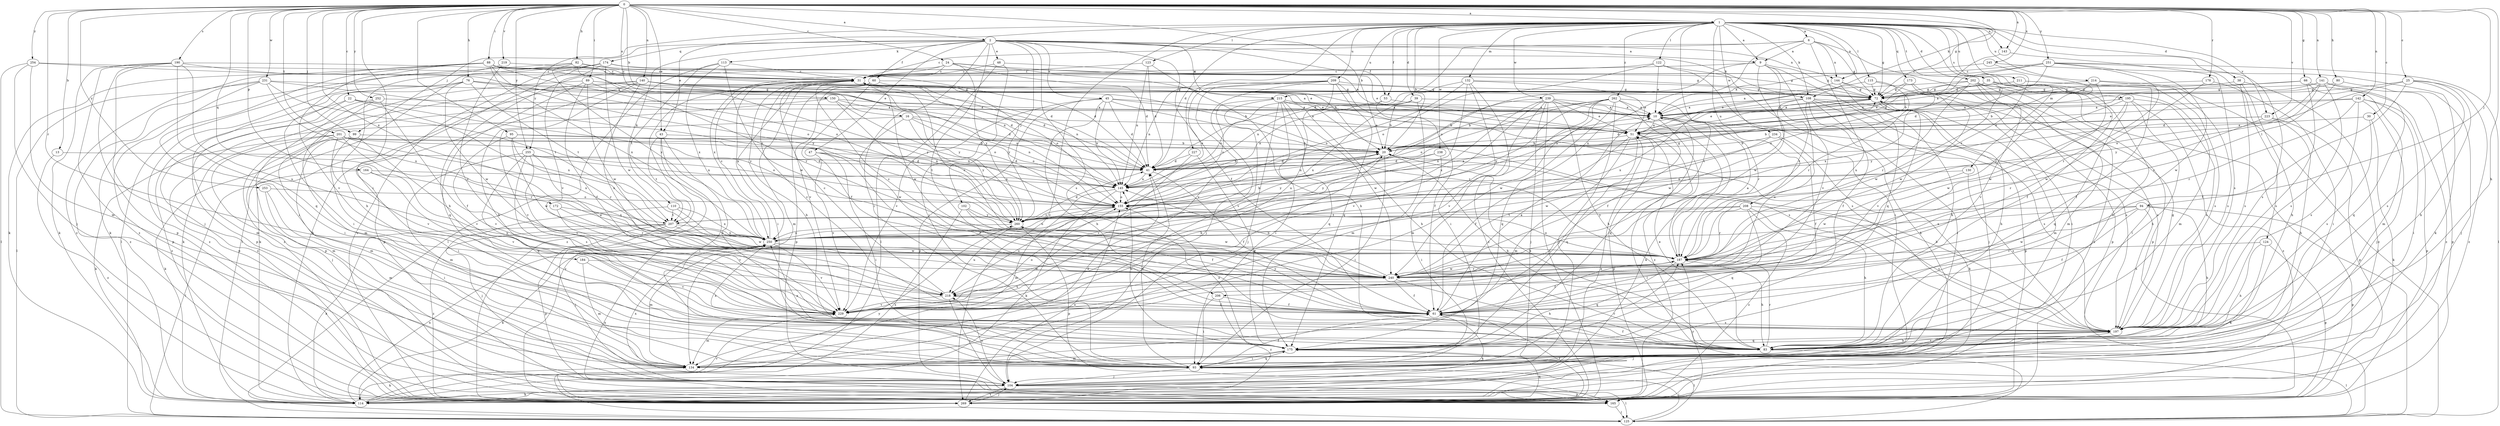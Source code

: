 strict digraph  {
0;
1;
2;
6;
9;
10;
13;
16;
20;
22;
24;
25;
30;
31;
35;
38;
39;
41;
43;
45;
47;
48;
51;
53;
60;
61;
66;
72;
76;
80;
82;
83;
88;
89;
93;
94;
95;
99;
102;
104;
108;
110;
113;
114;
115;
122;
123;
124;
125;
130;
132;
134;
140;
141;
142;
143;
144;
145;
150;
155;
164;
165;
172;
173;
174;
175;
178;
184;
187;
190;
195;
197;
201;
202;
206;
207;
208;
209;
211;
214;
215;
218;
219;
223;
227;
229;
231;
234;
238;
239;
240;
245;
250;
251;
252;
253;
254;
255;
260;
262;
269;
0 -> 1  [label=a];
0 -> 2  [label=a];
0 -> 13  [label=b];
0 -> 16  [label=b];
0 -> 20  [label=b];
0 -> 22  [label=c];
0 -> 24  [label=c];
0 -> 25  [label=c];
0 -> 30  [label=c];
0 -> 43  [label=e];
0 -> 66  [label=g];
0 -> 72  [label=g];
0 -> 76  [label=h];
0 -> 80  [label=h];
0 -> 82  [label=h];
0 -> 83  [label=h];
0 -> 88  [label=i];
0 -> 89  [label=i];
0 -> 93  [label=i];
0 -> 94  [label=j];
0 -> 95  [label=j];
0 -> 99  [label=j];
0 -> 108  [label=k];
0 -> 140  [label=n];
0 -> 141  [label=n];
0 -> 142  [label=n];
0 -> 143  [label=n];
0 -> 150  [label=o];
0 -> 164  [label=p];
0 -> 172  [label=q];
0 -> 178  [label=r];
0 -> 184  [label=r];
0 -> 190  [label=s];
0 -> 201  [label=t];
0 -> 219  [label=v];
0 -> 223  [label=v];
0 -> 231  [label=w];
0 -> 245  [label=x];
0 -> 250  [label=x];
0 -> 251  [label=y];
0 -> 252  [label=y];
0 -> 253  [label=y];
0 -> 254  [label=y];
0 -> 255  [label=y];
1 -> 6  [label=a];
1 -> 9  [label=a];
1 -> 20  [label=b];
1 -> 35  [label=d];
1 -> 38  [label=d];
1 -> 39  [label=d];
1 -> 41  [label=d];
1 -> 43  [label=e];
1 -> 53  [label=f];
1 -> 72  [label=g];
1 -> 99  [label=j];
1 -> 108  [label=k];
1 -> 115  [label=l];
1 -> 122  [label=l];
1 -> 123  [label=l];
1 -> 124  [label=l];
1 -> 130  [label=m];
1 -> 132  [label=m];
1 -> 143  [label=n];
1 -> 144  [label=n];
1 -> 173  [label=q];
1 -> 187  [label=r];
1 -> 195  [label=s];
1 -> 202  [label=t];
1 -> 206  [label=t];
1 -> 208  [label=u];
1 -> 209  [label=u];
1 -> 211  [label=u];
1 -> 214  [label=u];
1 -> 215  [label=u];
1 -> 223  [label=v];
1 -> 227  [label=v];
1 -> 234  [label=w];
1 -> 238  [label=w];
1 -> 239  [label=w];
1 -> 262  [label=z];
1 -> 269  [label=z];
2 -> 9  [label=a];
2 -> 45  [label=e];
2 -> 47  [label=e];
2 -> 48  [label=e];
2 -> 53  [label=f];
2 -> 60  [label=f];
2 -> 61  [label=f];
2 -> 93  [label=i];
2 -> 102  [label=j];
2 -> 108  [label=k];
2 -> 110  [label=k];
2 -> 113  [label=k];
2 -> 144  [label=n];
2 -> 174  [label=q];
2 -> 197  [label=s];
2 -> 206  [label=t];
2 -> 215  [label=u];
2 -> 255  [label=y];
6 -> 9  [label=a];
6 -> 31  [label=c];
6 -> 41  [label=d];
6 -> 72  [label=g];
6 -> 125  [label=l];
6 -> 144  [label=n];
6 -> 218  [label=u];
6 -> 250  [label=x];
9 -> 31  [label=c];
9 -> 72  [label=g];
9 -> 155  [label=o];
9 -> 175  [label=q];
9 -> 187  [label=r];
9 -> 229  [label=v];
9 -> 240  [label=w];
10 -> 51  [label=e];
10 -> 72  [label=g];
10 -> 114  [label=k];
10 -> 175  [label=q];
10 -> 197  [label=s];
10 -> 269  [label=z];
13 -> 41  [label=d];
13 -> 269  [label=z];
16 -> 51  [label=e];
16 -> 145  [label=n];
16 -> 155  [label=o];
16 -> 229  [label=v];
16 -> 240  [label=w];
16 -> 260  [label=y];
20 -> 41  [label=d];
20 -> 83  [label=h];
20 -> 93  [label=i];
20 -> 145  [label=n];
20 -> 260  [label=y];
22 -> 10  [label=a];
22 -> 134  [label=m];
22 -> 250  [label=x];
22 -> 260  [label=y];
22 -> 269  [label=z];
24 -> 20  [label=b];
24 -> 31  [label=c];
24 -> 41  [label=d];
24 -> 51  [label=e];
24 -> 83  [label=h];
24 -> 250  [label=x];
24 -> 260  [label=y];
25 -> 41  [label=d];
25 -> 61  [label=f];
25 -> 72  [label=g];
25 -> 83  [label=h];
25 -> 197  [label=s];
25 -> 269  [label=z];
30 -> 51  [label=e];
30 -> 114  [label=k];
30 -> 197  [label=s];
31 -> 72  [label=g];
31 -> 83  [label=h];
31 -> 93  [label=i];
31 -> 145  [label=n];
31 -> 155  [label=o];
31 -> 240  [label=w];
31 -> 269  [label=z];
35 -> 10  [label=a];
35 -> 61  [label=f];
35 -> 72  [label=g];
35 -> 83  [label=h];
35 -> 134  [label=m];
35 -> 240  [label=w];
38 -> 72  [label=g];
38 -> 83  [label=h];
38 -> 197  [label=s];
38 -> 269  [label=z];
39 -> 10  [label=a];
39 -> 20  [label=b];
39 -> 134  [label=m];
39 -> 145  [label=n];
39 -> 250  [label=x];
41 -> 20  [label=b];
41 -> 61  [label=f];
41 -> 145  [label=n];
43 -> 20  [label=b];
43 -> 93  [label=i];
43 -> 197  [label=s];
43 -> 207  [label=t];
43 -> 269  [label=z];
45 -> 10  [label=a];
45 -> 41  [label=d];
45 -> 51  [label=e];
45 -> 83  [label=h];
45 -> 145  [label=n];
45 -> 165  [label=p];
45 -> 187  [label=r];
45 -> 229  [label=v];
47 -> 41  [label=d];
47 -> 61  [label=f];
47 -> 93  [label=i];
47 -> 229  [label=v];
48 -> 31  [label=c];
48 -> 72  [label=g];
48 -> 93  [label=i];
48 -> 125  [label=l];
51 -> 20  [label=b];
51 -> 31  [label=c];
51 -> 61  [label=f];
51 -> 125  [label=l];
51 -> 134  [label=m];
51 -> 165  [label=p];
51 -> 175  [label=q];
53 -> 10  [label=a];
53 -> 61  [label=f];
53 -> 145  [label=n];
60 -> 61  [label=f];
60 -> 72  [label=g];
60 -> 134  [label=m];
60 -> 165  [label=p];
60 -> 229  [label=v];
60 -> 250  [label=x];
60 -> 260  [label=y];
61 -> 10  [label=a];
61 -> 31  [label=c];
61 -> 114  [label=k];
61 -> 197  [label=s];
61 -> 260  [label=y];
66 -> 51  [label=e];
66 -> 72  [label=g];
66 -> 134  [label=m];
66 -> 197  [label=s];
66 -> 269  [label=z];
72 -> 10  [label=a];
72 -> 41  [label=d];
72 -> 51  [label=e];
72 -> 83  [label=h];
72 -> 134  [label=m];
72 -> 197  [label=s];
72 -> 229  [label=v];
76 -> 20  [label=b];
76 -> 41  [label=d];
76 -> 72  [label=g];
76 -> 93  [label=i];
76 -> 165  [label=p];
76 -> 207  [label=t];
76 -> 240  [label=w];
76 -> 269  [label=z];
80 -> 72  [label=g];
80 -> 104  [label=j];
80 -> 187  [label=r];
82 -> 31  [label=c];
82 -> 41  [label=d];
82 -> 83  [label=h];
82 -> 114  [label=k];
82 -> 187  [label=r];
82 -> 250  [label=x];
83 -> 20  [label=b];
83 -> 51  [label=e];
83 -> 61  [label=f];
83 -> 125  [label=l];
83 -> 187  [label=r];
83 -> 197  [label=s];
83 -> 250  [label=x];
88 -> 10  [label=a];
88 -> 31  [label=c];
88 -> 41  [label=d];
88 -> 93  [label=i];
88 -> 114  [label=k];
88 -> 145  [label=n];
88 -> 155  [label=o];
88 -> 229  [label=v];
88 -> 250  [label=x];
88 -> 260  [label=y];
88 -> 269  [label=z];
89 -> 41  [label=d];
89 -> 61  [label=f];
89 -> 72  [label=g];
89 -> 114  [label=k];
89 -> 175  [label=q];
89 -> 240  [label=w];
89 -> 260  [label=y];
93 -> 41  [label=d];
93 -> 61  [label=f];
93 -> 104  [label=j];
93 -> 175  [label=q];
93 -> 187  [label=r];
94 -> 61  [label=f];
94 -> 83  [label=h];
94 -> 165  [label=p];
94 -> 197  [label=s];
94 -> 207  [label=t];
94 -> 240  [label=w];
94 -> 250  [label=x];
95 -> 20  [label=b];
95 -> 145  [label=n];
95 -> 187  [label=r];
95 -> 229  [label=v];
95 -> 240  [label=w];
99 -> 20  [label=b];
99 -> 93  [label=i];
99 -> 114  [label=k];
99 -> 134  [label=m];
99 -> 229  [label=v];
102 -> 61  [label=f];
102 -> 240  [label=w];
102 -> 260  [label=y];
102 -> 269  [label=z];
104 -> 114  [label=k];
104 -> 125  [label=l];
104 -> 165  [label=p];
104 -> 218  [label=u];
104 -> 250  [label=x];
104 -> 269  [label=z];
108 -> 10  [label=a];
108 -> 61  [label=f];
108 -> 93  [label=i];
108 -> 104  [label=j];
108 -> 165  [label=p];
108 -> 197  [label=s];
108 -> 218  [label=u];
108 -> 240  [label=w];
108 -> 250  [label=x];
110 -> 104  [label=j];
110 -> 207  [label=t];
110 -> 240  [label=w];
110 -> 250  [label=x];
113 -> 31  [label=c];
113 -> 125  [label=l];
113 -> 207  [label=t];
113 -> 240  [label=w];
113 -> 250  [label=x];
114 -> 51  [label=e];
114 -> 229  [label=v];
114 -> 250  [label=x];
114 -> 260  [label=y];
115 -> 72  [label=g];
115 -> 93  [label=i];
115 -> 155  [label=o];
115 -> 187  [label=r];
122 -> 10  [label=a];
122 -> 31  [label=c];
122 -> 93  [label=i];
122 -> 114  [label=k];
122 -> 155  [label=o];
123 -> 31  [label=c];
123 -> 41  [label=d];
123 -> 83  [label=h];
123 -> 145  [label=n];
124 -> 83  [label=h];
124 -> 114  [label=k];
124 -> 165  [label=p];
124 -> 187  [label=r];
125 -> 93  [label=i];
130 -> 145  [label=n];
130 -> 197  [label=s];
130 -> 240  [label=w];
132 -> 51  [label=e];
132 -> 72  [label=g];
132 -> 93  [label=i];
132 -> 145  [label=n];
132 -> 155  [label=o];
132 -> 250  [label=x];
132 -> 269  [label=z];
134 -> 41  [label=d];
134 -> 114  [label=k];
140 -> 10  [label=a];
140 -> 51  [label=e];
140 -> 72  [label=g];
140 -> 83  [label=h];
140 -> 114  [label=k];
140 -> 155  [label=o];
140 -> 165  [label=p];
140 -> 218  [label=u];
140 -> 260  [label=y];
140 -> 269  [label=z];
141 -> 10  [label=a];
141 -> 72  [label=g];
141 -> 155  [label=o];
141 -> 165  [label=p];
141 -> 175  [label=q];
141 -> 197  [label=s];
141 -> 260  [label=y];
142 -> 10  [label=a];
142 -> 51  [label=e];
142 -> 93  [label=i];
142 -> 104  [label=j];
142 -> 165  [label=p];
142 -> 187  [label=r];
142 -> 197  [label=s];
143 -> 41  [label=d];
143 -> 197  [label=s];
144 -> 51  [label=e];
144 -> 72  [label=g];
144 -> 83  [label=h];
144 -> 165  [label=p];
145 -> 72  [label=g];
145 -> 114  [label=k];
145 -> 134  [label=m];
145 -> 155  [label=o];
150 -> 10  [label=a];
150 -> 41  [label=d];
150 -> 93  [label=i];
150 -> 155  [label=o];
150 -> 165  [label=p];
150 -> 260  [label=y];
155 -> 10  [label=a];
155 -> 218  [label=u];
155 -> 260  [label=y];
164 -> 125  [label=l];
164 -> 145  [label=n];
164 -> 218  [label=u];
164 -> 229  [label=v];
165 -> 125  [label=l];
165 -> 187  [label=r];
165 -> 250  [label=x];
172 -> 187  [label=r];
172 -> 207  [label=t];
172 -> 229  [label=v];
173 -> 51  [label=e];
173 -> 72  [label=g];
173 -> 240  [label=w];
173 -> 250  [label=x];
174 -> 31  [label=c];
174 -> 72  [label=g];
174 -> 114  [label=k];
174 -> 125  [label=l];
174 -> 229  [label=v];
174 -> 240  [label=w];
174 -> 269  [label=z];
175 -> 93  [label=i];
175 -> 125  [label=l];
175 -> 134  [label=m];
175 -> 145  [label=n];
175 -> 155  [label=o];
175 -> 250  [label=x];
178 -> 72  [label=g];
178 -> 93  [label=i];
178 -> 240  [label=w];
184 -> 134  [label=m];
184 -> 229  [label=v];
184 -> 240  [label=w];
187 -> 10  [label=a];
187 -> 31  [label=c];
187 -> 61  [label=f];
187 -> 83  [label=h];
187 -> 155  [label=o];
187 -> 175  [label=q];
187 -> 240  [label=w];
190 -> 31  [label=c];
190 -> 104  [label=j];
190 -> 114  [label=k];
190 -> 155  [label=o];
190 -> 165  [label=p];
190 -> 175  [label=q];
190 -> 218  [label=u];
190 -> 269  [label=z];
195 -> 10  [label=a];
195 -> 83  [label=h];
195 -> 175  [label=q];
195 -> 197  [label=s];
195 -> 240  [label=w];
195 -> 260  [label=y];
195 -> 269  [label=z];
197 -> 20  [label=b];
197 -> 72  [label=g];
197 -> 83  [label=h];
197 -> 104  [label=j];
197 -> 175  [label=q];
201 -> 20  [label=b];
201 -> 104  [label=j];
201 -> 114  [label=k];
201 -> 134  [label=m];
201 -> 145  [label=n];
201 -> 155  [label=o];
201 -> 187  [label=r];
201 -> 229  [label=v];
201 -> 250  [label=x];
202 -> 10  [label=a];
202 -> 72  [label=g];
202 -> 125  [label=l];
202 -> 134  [label=m];
202 -> 165  [label=p];
202 -> 187  [label=r];
202 -> 229  [label=v];
202 -> 269  [label=z];
206 -> 61  [label=f];
206 -> 93  [label=i];
206 -> 269  [label=z];
207 -> 104  [label=j];
207 -> 114  [label=k];
207 -> 165  [label=p];
207 -> 240  [label=w];
207 -> 250  [label=x];
207 -> 269  [label=z];
208 -> 83  [label=h];
208 -> 175  [label=q];
208 -> 187  [label=r];
208 -> 197  [label=s];
208 -> 207  [label=t];
208 -> 260  [label=y];
208 -> 269  [label=z];
209 -> 72  [label=g];
209 -> 104  [label=j];
209 -> 145  [label=n];
209 -> 155  [label=o];
209 -> 175  [label=q];
209 -> 197  [label=s];
209 -> 218  [label=u];
209 -> 229  [label=v];
211 -> 61  [label=f];
211 -> 72  [label=g];
211 -> 155  [label=o];
211 -> 197  [label=s];
214 -> 20  [label=b];
214 -> 72  [label=g];
214 -> 125  [label=l];
214 -> 197  [label=s];
214 -> 240  [label=w];
215 -> 10  [label=a];
215 -> 83  [label=h];
215 -> 93  [label=i];
215 -> 104  [label=j];
215 -> 155  [label=o];
215 -> 175  [label=q];
215 -> 197  [label=s];
215 -> 229  [label=v];
215 -> 240  [label=w];
218 -> 31  [label=c];
218 -> 61  [label=f];
218 -> 104  [label=j];
218 -> 229  [label=v];
219 -> 31  [label=c];
219 -> 125  [label=l];
219 -> 218  [label=u];
223 -> 20  [label=b];
223 -> 51  [label=e];
223 -> 83  [label=h];
223 -> 165  [label=p];
223 -> 187  [label=r];
227 -> 41  [label=d];
227 -> 175  [label=q];
227 -> 229  [label=v];
229 -> 20  [label=b];
229 -> 134  [label=m];
229 -> 155  [label=o];
231 -> 72  [label=g];
231 -> 125  [label=l];
231 -> 155  [label=o];
231 -> 165  [label=p];
231 -> 207  [label=t];
231 -> 250  [label=x];
231 -> 269  [label=z];
234 -> 20  [label=b];
234 -> 61  [label=f];
234 -> 114  [label=k];
234 -> 240  [label=w];
238 -> 41  [label=d];
238 -> 93  [label=i];
238 -> 260  [label=y];
239 -> 10  [label=a];
239 -> 20  [label=b];
239 -> 51  [label=e];
239 -> 83  [label=h];
239 -> 104  [label=j];
239 -> 134  [label=m];
239 -> 187  [label=r];
239 -> 229  [label=v];
239 -> 250  [label=x];
239 -> 269  [label=z];
240 -> 31  [label=c];
240 -> 61  [label=f];
240 -> 83  [label=h];
240 -> 145  [label=n];
240 -> 187  [label=r];
240 -> 218  [label=u];
245 -> 31  [label=c];
245 -> 114  [label=k];
245 -> 187  [label=r];
250 -> 31  [label=c];
250 -> 114  [label=k];
250 -> 134  [label=m];
250 -> 155  [label=o];
250 -> 187  [label=r];
250 -> 229  [label=v];
251 -> 10  [label=a];
251 -> 20  [label=b];
251 -> 31  [label=c];
251 -> 41  [label=d];
251 -> 125  [label=l];
251 -> 187  [label=r];
251 -> 197  [label=s];
251 -> 240  [label=w];
252 -> 10  [label=a];
252 -> 61  [label=f];
252 -> 134  [label=m];
252 -> 165  [label=p];
252 -> 269  [label=z];
253 -> 93  [label=i];
253 -> 134  [label=m];
253 -> 155  [label=o];
254 -> 31  [label=c];
254 -> 51  [label=e];
254 -> 104  [label=j];
254 -> 125  [label=l];
254 -> 134  [label=m];
255 -> 41  [label=d];
255 -> 134  [label=m];
255 -> 145  [label=n];
255 -> 175  [label=q];
255 -> 197  [label=s];
255 -> 229  [label=v];
255 -> 240  [label=w];
260 -> 20  [label=b];
260 -> 41  [label=d];
260 -> 165  [label=p];
260 -> 218  [label=u];
260 -> 250  [label=x];
262 -> 10  [label=a];
262 -> 20  [label=b];
262 -> 61  [label=f];
262 -> 104  [label=j];
262 -> 155  [label=o];
262 -> 175  [label=q];
262 -> 187  [label=r];
262 -> 229  [label=v];
262 -> 240  [label=w];
262 -> 260  [label=y];
269 -> 61  [label=f];
269 -> 104  [label=j];
269 -> 155  [label=o];
269 -> 175  [label=q];
}
